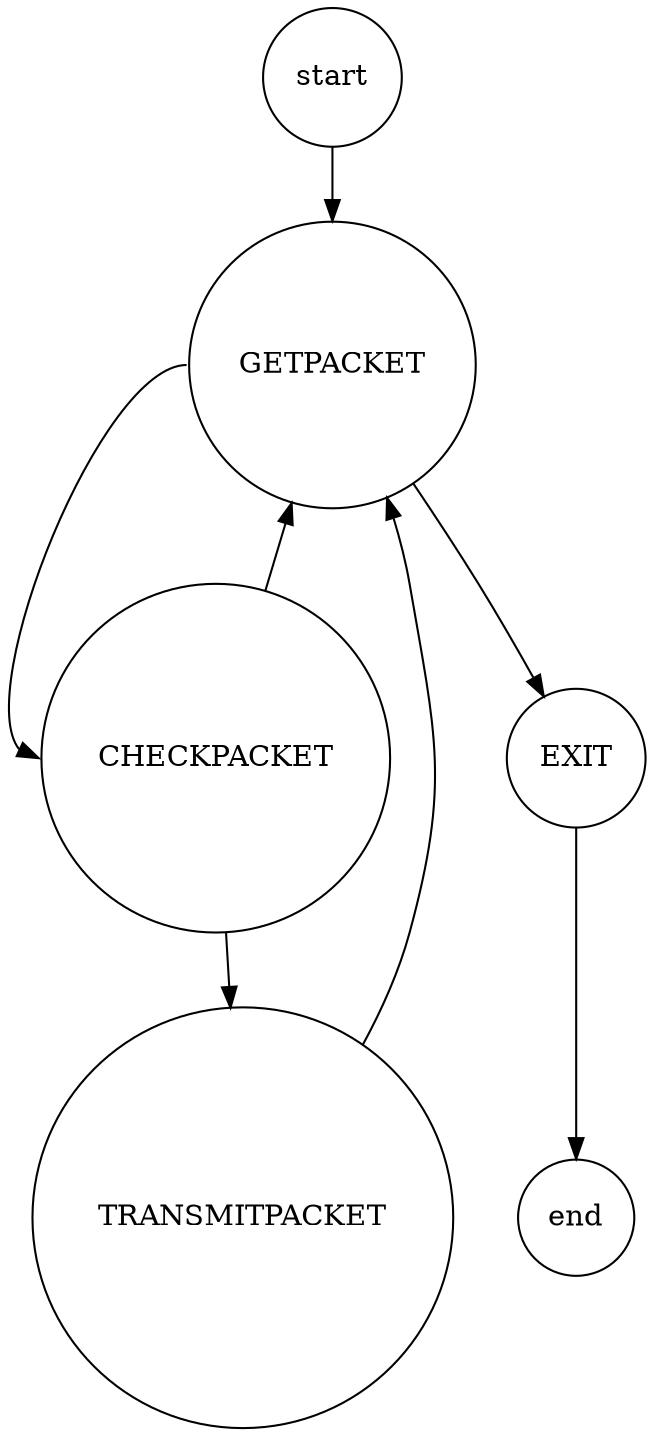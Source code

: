 digraph fsm {
	graph [ rankdir = TB ];
	node [shape = "circle" ];
	ordering="out";
	{rank=min start}
	{rankdir=LR  }
	{rank=max end}
	start -> GETPACKET [ label = "" ];
	GETPACKET:w -> CHECKPACKET:w;// [ label = "Available packet\nfrom queue" ];
	CHECKPACKET -> TRANSMITPACKET;// [ label = "Timed out pending"];
	CHECKPACKET -> GETPACKET;// [ label = "Pending"];
	TRANSMITPACKET -> GETPACKET;
	GETPACKET -> EXIT;// [ label = "Program state = EXIT" ];
	EXIT -> end;
}